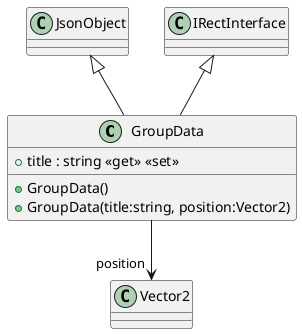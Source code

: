 @startuml
class GroupData {
    + title : string <<get>> <<set>>
    + GroupData()
    + GroupData(title:string, position:Vector2)
}
JsonObject <|-- GroupData
IRectInterface <|-- GroupData
GroupData --> "position" Vector2
@enduml
